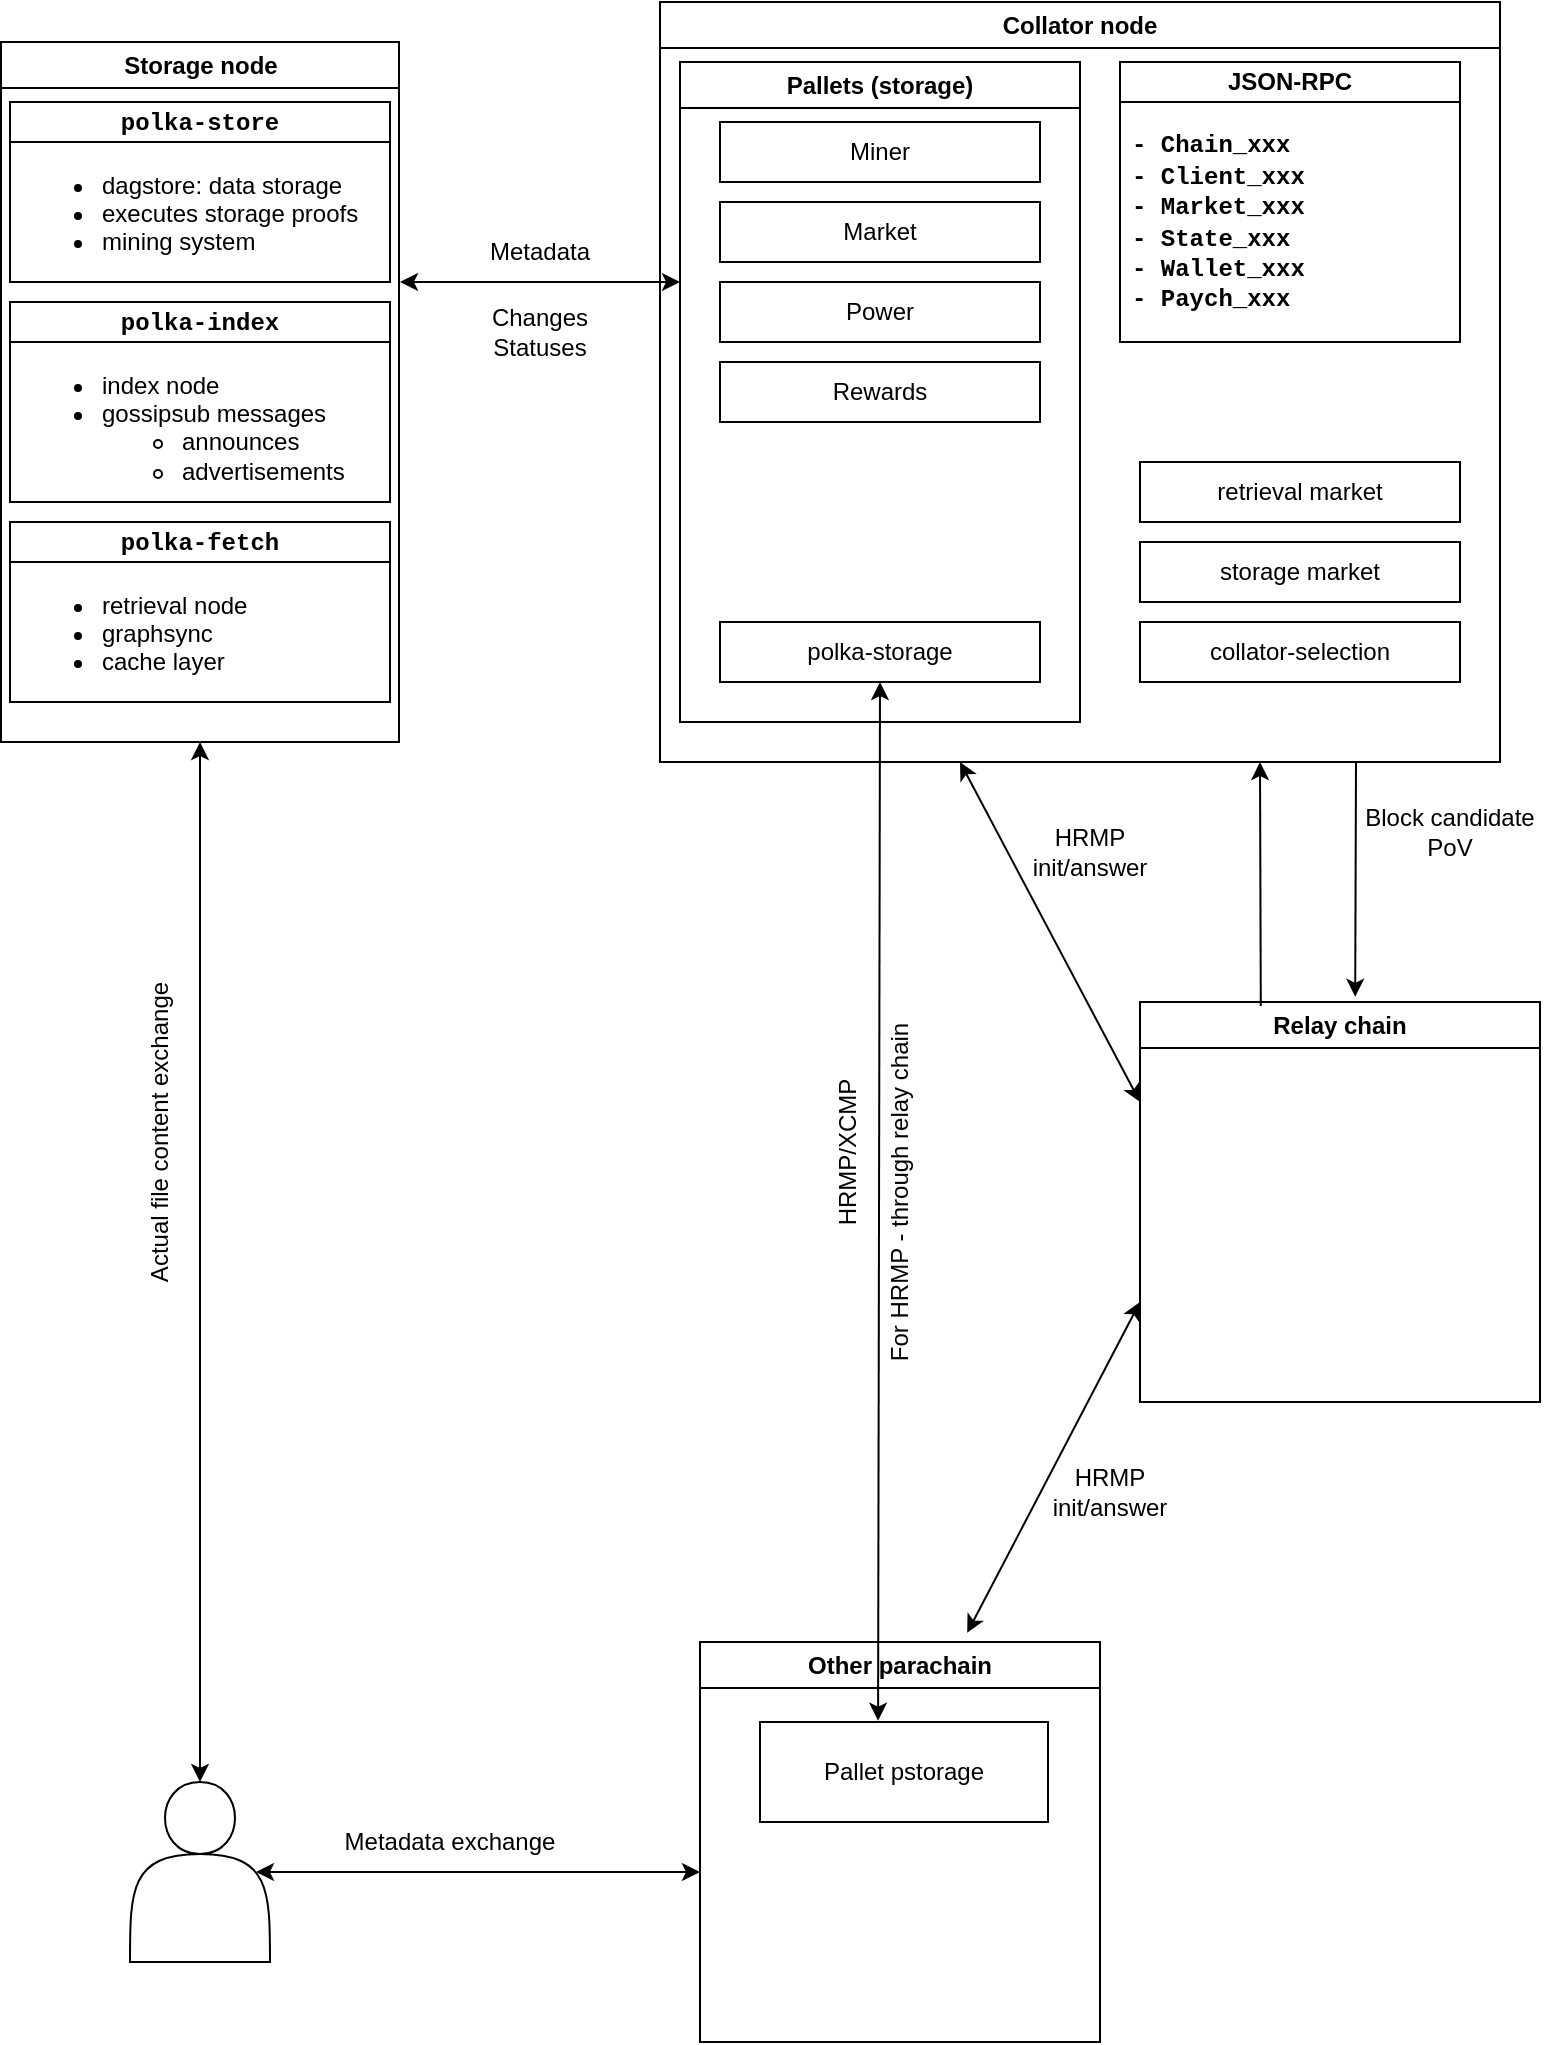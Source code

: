 <mxfile version="21.7.5" type="device">
  <diagram name="Strona-1" id="t98Vd1P6VPM0z_sbbXzH">
    <mxGraphModel dx="1126" dy="929" grid="1" gridSize="10" guides="1" tooltips="1" connect="1" arrows="1" fold="1" page="1" pageScale="1" pageWidth="827" pageHeight="1169" math="0" shadow="0">
      <root>
        <mxCell id="0" />
        <mxCell id="1" parent="0" />
        <mxCell id="o_l1yz-4ySc_3IZXcbdp-1" value="Other parachain" style="swimlane;whiteSpace=wrap;html=1;" parent="1" vertex="1">
          <mxGeometry x="370" y="860" width="200" height="200" as="geometry" />
        </mxCell>
        <mxCell id="o_l1yz-4ySc_3IZXcbdp-19" value="Pallet pstorage" style="rounded=0;whiteSpace=wrap;html=1;" parent="o_l1yz-4ySc_3IZXcbdp-1" vertex="1">
          <mxGeometry x="30" y="40" width="144" height="50" as="geometry" />
        </mxCell>
        <mxCell id="o_l1yz-4ySc_3IZXcbdp-2" value="Relay chain" style="swimlane;whiteSpace=wrap;html=1;" parent="1" vertex="1">
          <mxGeometry x="590" y="540" width="200" height="200" as="geometry" />
        </mxCell>
        <mxCell id="o_l1yz-4ySc_3IZXcbdp-3" value="Collator node" style="swimlane;whiteSpace=wrap;html=1;startSize=23;" parent="1" vertex="1">
          <mxGeometry x="350" y="40" width="420" height="380" as="geometry" />
        </mxCell>
        <mxCell id="o_l1yz-4ySc_3IZXcbdp-20" value="Pallets (storage)" style="swimlane;whiteSpace=wrap;html=1;" parent="o_l1yz-4ySc_3IZXcbdp-3" vertex="1">
          <mxGeometry x="10" y="30" width="200" height="330" as="geometry" />
        </mxCell>
        <mxCell id="o_l1yz-4ySc_3IZXcbdp-18" value="polka-storage" style="rounded=0;whiteSpace=wrap;html=1;" parent="o_l1yz-4ySc_3IZXcbdp-20" vertex="1">
          <mxGeometry x="20" y="280" width="160" height="30" as="geometry" />
        </mxCell>
        <mxCell id="o_l1yz-4ySc_3IZXcbdp-24" value="Miner" style="rounded=0;whiteSpace=wrap;html=1;" parent="o_l1yz-4ySc_3IZXcbdp-20" vertex="1">
          <mxGeometry x="20" y="30" width="160" height="30" as="geometry" />
        </mxCell>
        <mxCell id="o_l1yz-4ySc_3IZXcbdp-23" value="Market" style="rounded=0;whiteSpace=wrap;html=1;" parent="o_l1yz-4ySc_3IZXcbdp-20" vertex="1">
          <mxGeometry x="20" y="70" width="160" height="30" as="geometry" />
        </mxCell>
        <mxCell id="o_l1yz-4ySc_3IZXcbdp-22" value="Power" style="rounded=0;whiteSpace=wrap;html=1;" parent="o_l1yz-4ySc_3IZXcbdp-20" vertex="1">
          <mxGeometry x="20" y="110" width="160" height="30" as="geometry" />
        </mxCell>
        <mxCell id="o_l1yz-4ySc_3IZXcbdp-39" value="Rewards" style="rounded=0;whiteSpace=wrap;html=1;" parent="o_l1yz-4ySc_3IZXcbdp-20" vertex="1">
          <mxGeometry x="20" y="150" width="160" height="30" as="geometry" />
        </mxCell>
        <mxCell id="o_l1yz-4ySc_3IZXcbdp-35" value="collator-selection" style="rounded=0;whiteSpace=wrap;html=1;" parent="o_l1yz-4ySc_3IZXcbdp-3" vertex="1">
          <mxGeometry x="240" y="310" width="160" height="30" as="geometry" />
        </mxCell>
        <mxCell id="__jCShhWQYsInN_t6Zmp-7" value="&lt;b&gt;JSON-RPC&lt;/b&gt;" style="swimlane;fontStyle=0;childLayout=stackLayout;horizontal=1;startSize=20;horizontalStack=0;resizeParent=1;resizeParentMax=0;resizeLast=0;collapsible=1;marginBottom=0;whiteSpace=wrap;html=1;" parent="o_l1yz-4ySc_3IZXcbdp-3" vertex="1">
          <mxGeometry x="230" y="30" width="170" height="140" as="geometry" />
        </mxCell>
        <mxCell id="__jCShhWQYsInN_t6Zmp-8" value="&lt;font face=&quot;Courier New&quot;&gt;&lt;b&gt;- Chain_xxx&lt;br&gt;- Client_xxx&lt;br&gt;- Market_xxx&lt;br&gt;- State_xxx&lt;br&gt;- Wallet_xxx&lt;br&gt;- Paych_xxx&lt;br&gt;&lt;/b&gt;&lt;/font&gt;" style="text;strokeColor=none;fillColor=none;align=left;verticalAlign=middle;spacingLeft=4;spacingRight=4;overflow=hidden;points=[[0,0.5],[1,0.5]];portConstraint=eastwest;rotatable=0;whiteSpace=wrap;html=1;" parent="__jCShhWQYsInN_t6Zmp-7" vertex="1">
          <mxGeometry y="20" width="170" height="120" as="geometry" />
        </mxCell>
        <mxCell id="WGzDNo85-J-kWO_Wo8dR-1" value="retrieval market" style="rounded=0;whiteSpace=wrap;html=1;" parent="o_l1yz-4ySc_3IZXcbdp-3" vertex="1">
          <mxGeometry x="240" y="230" width="160" height="30" as="geometry" />
        </mxCell>
        <mxCell id="WGzDNo85-J-kWO_Wo8dR-2" value="storage market" style="rounded=0;whiteSpace=wrap;html=1;" parent="o_l1yz-4ySc_3IZXcbdp-3" vertex="1">
          <mxGeometry x="240" y="270" width="160" height="30" as="geometry" />
        </mxCell>
        <mxCell id="o_l1yz-4ySc_3IZXcbdp-7" value="" style="endArrow=classic;html=1;rounded=0;exitX=0.302;exitY=0.01;exitDx=0;exitDy=0;exitPerimeter=0;" parent="1" source="o_l1yz-4ySc_3IZXcbdp-2" edge="1">
          <mxGeometry width="50" height="50" relative="1" as="geometry">
            <mxPoint x="390" y="620" as="sourcePoint" />
            <mxPoint x="650" y="420" as="targetPoint" />
          </mxGeometry>
        </mxCell>
        <mxCell id="o_l1yz-4ySc_3IZXcbdp-8" value="Block candidate&lt;br&gt;PoV&lt;br&gt;" style="text;strokeColor=none;align=center;fillColor=none;html=1;verticalAlign=middle;whiteSpace=wrap;rounded=0;" parent="1" vertex="1">
          <mxGeometry x="690" y="440" width="110" height="30" as="geometry" />
        </mxCell>
        <mxCell id="o_l1yz-4ySc_3IZXcbdp-9" value="HRMP init/answer" style="text;strokeColor=none;align=center;fillColor=none;html=1;verticalAlign=middle;whiteSpace=wrap;rounded=0;" parent="1" vertex="1">
          <mxGeometry x="530" y="770" width="90" height="30" as="geometry" />
        </mxCell>
        <mxCell id="o_l1yz-4ySc_3IZXcbdp-10" value="" style="endArrow=classic;startArrow=classic;html=1;rounded=0;entryX=0.5;entryY=1;entryDx=0;entryDy=0;exitX=0.41;exitY=-0.013;exitDx=0;exitDy=0;exitPerimeter=0;" parent="1" source="o_l1yz-4ySc_3IZXcbdp-19" target="o_l1yz-4ySc_3IZXcbdp-18" edge="1">
          <mxGeometry width="50" height="50" relative="1" as="geometry">
            <mxPoint x="390" y="620" as="sourcePoint" />
            <mxPoint x="440" y="570" as="targetPoint" />
          </mxGeometry>
        </mxCell>
        <mxCell id="o_l1yz-4ySc_3IZXcbdp-15" value="" style="shape=actor;whiteSpace=wrap;html=1;" parent="1" vertex="1">
          <mxGeometry x="85" y="930" width="70" height="90" as="geometry" />
        </mxCell>
        <mxCell id="o_l1yz-4ySc_3IZXcbdp-16" value="" style="endArrow=classic;startArrow=classic;html=1;rounded=0;entryX=0.9;entryY=0.5;entryDx=0;entryDy=0;entryPerimeter=0;" parent="1" target="o_l1yz-4ySc_3IZXcbdp-15" edge="1">
          <mxGeometry width="50" height="50" relative="1" as="geometry">
            <mxPoint x="370" y="975" as="sourcePoint" />
            <mxPoint x="140" y="975" as="targetPoint" />
          </mxGeometry>
        </mxCell>
        <mxCell id="o_l1yz-4ySc_3IZXcbdp-17" value="Metadata exchange" style="text;strokeColor=none;align=center;fillColor=none;html=1;verticalAlign=middle;whiteSpace=wrap;rounded=0;" parent="1" vertex="1">
          <mxGeometry x="190" y="945" width="110" height="30" as="geometry" />
        </mxCell>
        <mxCell id="o_l1yz-4ySc_3IZXcbdp-27" value="" style="endArrow=classic;startArrow=classic;html=1;rounded=0;exitX=0;exitY=0.25;exitDx=0;exitDy=0;" parent="1" source="o_l1yz-4ySc_3IZXcbdp-2" edge="1">
          <mxGeometry width="50" height="50" relative="1" as="geometry">
            <mxPoint x="390" y="720" as="sourcePoint" />
            <mxPoint x="500" y="420" as="targetPoint" />
          </mxGeometry>
        </mxCell>
        <mxCell id="o_l1yz-4ySc_3IZXcbdp-28" value="" style="endArrow=classic;startArrow=classic;html=1;rounded=0;entryX=0;entryY=0.75;entryDx=0;entryDy=0;exitX=0.668;exitY=-0.023;exitDx=0;exitDy=0;exitPerimeter=0;" parent="1" source="o_l1yz-4ySc_3IZXcbdp-1" target="o_l1yz-4ySc_3IZXcbdp-2" edge="1">
          <mxGeometry width="50" height="50" relative="1" as="geometry">
            <mxPoint x="390" y="720" as="sourcePoint" />
            <mxPoint x="440" y="670" as="targetPoint" />
          </mxGeometry>
        </mxCell>
        <mxCell id="o_l1yz-4ySc_3IZXcbdp-29" value="HRMP init/answer" style="text;strokeColor=none;align=center;fillColor=none;html=1;verticalAlign=middle;whiteSpace=wrap;rounded=0;" parent="1" vertex="1">
          <mxGeometry x="520" y="450" width="90" height="30" as="geometry" />
        </mxCell>
        <mxCell id="o_l1yz-4ySc_3IZXcbdp-30" value="HRMP/XCMP" style="text;strokeColor=none;align=center;fillColor=none;html=1;verticalAlign=middle;whiteSpace=wrap;rounded=0;rotation=-90;" parent="1" vertex="1">
          <mxGeometry x="414" y="600" width="60" height="30" as="geometry" />
        </mxCell>
        <mxCell id="o_l1yz-4ySc_3IZXcbdp-31" value="Storage node" style="swimlane;whiteSpace=wrap;html=1;" parent="1" vertex="1">
          <mxGeometry x="20.5" y="60" width="199" height="350" as="geometry" />
        </mxCell>
        <mxCell id="bUi4bZD0Gn7u9ixiXcDJ-1" value="&lt;font face=&quot;Courier New&quot;&gt;&lt;b&gt;polka-index&lt;/b&gt;&lt;/font&gt;" style="swimlane;fontStyle=0;childLayout=stackLayout;horizontal=1;startSize=20;horizontalStack=0;resizeParent=1;resizeParentMax=0;resizeLast=0;collapsible=1;marginBottom=0;whiteSpace=wrap;html=1;" parent="o_l1yz-4ySc_3IZXcbdp-31" vertex="1">
          <mxGeometry x="4.5" y="130" width="190" height="100" as="geometry" />
        </mxCell>
        <mxCell id="bUi4bZD0Gn7u9ixiXcDJ-2" value="&lt;ul&gt;&lt;li&gt;index node&lt;/li&gt;&lt;li&gt;gossipsub messages&amp;nbsp;&lt;/li&gt;&lt;ul&gt;&lt;li&gt;announces&lt;/li&gt;&lt;li&gt;advertisements&lt;/li&gt;&lt;/ul&gt;&lt;/ul&gt;" style="text;strokeColor=none;fillColor=none;align=left;verticalAlign=middle;spacingLeft=4;spacingRight=4;overflow=hidden;points=[[0,0.5],[1,0.5]];portConstraint=eastwest;rotatable=0;whiteSpace=wrap;html=1;" parent="bUi4bZD0Gn7u9ixiXcDJ-1" vertex="1">
          <mxGeometry y="20" width="190" height="80" as="geometry" />
        </mxCell>
        <mxCell id="bUi4bZD0Gn7u9ixiXcDJ-3" value="&lt;font face=&quot;Courier New&quot;&gt;&lt;b&gt;polka-fetch&lt;/b&gt;&lt;/font&gt;" style="swimlane;fontStyle=0;childLayout=stackLayout;horizontal=1;startSize=20;horizontalStack=0;resizeParent=1;resizeParentMax=0;resizeLast=0;collapsible=1;marginBottom=0;whiteSpace=wrap;html=1;" parent="o_l1yz-4ySc_3IZXcbdp-31" vertex="1">
          <mxGeometry x="4.5" y="240" width="190" height="90" as="geometry" />
        </mxCell>
        <mxCell id="bUi4bZD0Gn7u9ixiXcDJ-4" value="&lt;ul&gt;&lt;li&gt;retrieval node&lt;/li&gt;&lt;li&gt;graphsync&lt;/li&gt;&lt;li&gt;cache layer&lt;/li&gt;&lt;/ul&gt;" style="text;strokeColor=none;fillColor=none;align=left;verticalAlign=middle;spacingLeft=4;spacingRight=4;overflow=hidden;points=[[0,0.5],[1,0.5]];portConstraint=eastwest;rotatable=0;whiteSpace=wrap;html=1;" parent="bUi4bZD0Gn7u9ixiXcDJ-3" vertex="1">
          <mxGeometry y="20" width="190" height="70" as="geometry" />
        </mxCell>
        <mxCell id="__jCShhWQYsInN_t6Zmp-2" value="&lt;font face=&quot;Courier New&quot;&gt;&lt;b&gt;polka-store&lt;/b&gt;&lt;/font&gt;" style="swimlane;fontStyle=0;childLayout=stackLayout;horizontal=1;startSize=20;horizontalStack=0;resizeParent=1;resizeParentMax=0;resizeLast=0;collapsible=1;marginBottom=0;whiteSpace=wrap;html=1;" parent="o_l1yz-4ySc_3IZXcbdp-31" vertex="1">
          <mxGeometry x="4.5" y="30" width="190" height="90" as="geometry" />
        </mxCell>
        <mxCell id="__jCShhWQYsInN_t6Zmp-3" value="&lt;ul&gt;&lt;li&gt;&lt;span style=&quot;background-color: initial;&quot;&gt;dagstore: data storage&lt;/span&gt;&lt;/li&gt;&lt;li&gt;executes storage proofs&lt;/li&gt;&lt;li&gt;mining system&lt;br&gt;&lt;/li&gt;&lt;/ul&gt;" style="text;strokeColor=none;fillColor=none;align=left;verticalAlign=middle;spacingLeft=4;spacingRight=4;overflow=hidden;points=[[0,0.5],[1,0.5]];portConstraint=eastwest;rotatable=0;whiteSpace=wrap;html=1;" parent="__jCShhWQYsInN_t6Zmp-2" vertex="1">
          <mxGeometry y="20" width="190" height="70" as="geometry" />
        </mxCell>
        <mxCell id="o_l1yz-4ySc_3IZXcbdp-32" value="" style="endArrow=classic;startArrow=classic;html=1;rounded=0;entryX=0.5;entryY=1;entryDx=0;entryDy=0;exitX=0.5;exitY=0;exitDx=0;exitDy=0;" parent="1" source="o_l1yz-4ySc_3IZXcbdp-15" target="o_l1yz-4ySc_3IZXcbdp-31" edge="1">
          <mxGeometry width="50" height="50" relative="1" as="geometry">
            <mxPoint x="390" y="720" as="sourcePoint" />
            <mxPoint x="440" y="670" as="targetPoint" />
          </mxGeometry>
        </mxCell>
        <mxCell id="o_l1yz-4ySc_3IZXcbdp-33" value="Actual file content exchange" style="text;strokeColor=none;align=center;fillColor=none;html=1;verticalAlign=middle;whiteSpace=wrap;rounded=0;rotation=-90;" parent="1" vertex="1">
          <mxGeometry x="10" y="590" width="180" height="30" as="geometry" />
        </mxCell>
        <mxCell id="o_l1yz-4ySc_3IZXcbdp-38" value="" style="endArrow=classic;html=1;rounded=0;entryX=0.538;entryY=-0.013;entryDx=0;entryDy=0;entryPerimeter=0;" parent="1" target="o_l1yz-4ySc_3IZXcbdp-2" edge="1">
          <mxGeometry width="50" height="50" relative="1" as="geometry">
            <mxPoint x="698" y="420" as="sourcePoint" />
            <mxPoint x="440" y="370" as="targetPoint" />
          </mxGeometry>
        </mxCell>
        <mxCell id="o_l1yz-4ySc_3IZXcbdp-40" value="" style="endArrow=classic;startArrow=classic;html=1;rounded=0;" parent="1" edge="1">
          <mxGeometry width="50" height="50" relative="1" as="geometry">
            <mxPoint x="220" y="180" as="sourcePoint" />
            <mxPoint x="360" y="180" as="targetPoint" />
          </mxGeometry>
        </mxCell>
        <mxCell id="o_l1yz-4ySc_3IZXcbdp-41" value="Metadata" style="text;strokeColor=none;align=center;fillColor=none;html=1;verticalAlign=middle;whiteSpace=wrap;rounded=0;" parent="1" vertex="1">
          <mxGeometry x="260" y="150" width="60" height="30" as="geometry" />
        </mxCell>
        <mxCell id="o_l1yz-4ySc_3IZXcbdp-42" value="Changes&lt;br&gt;Statuses" style="text;strokeColor=none;align=center;fillColor=none;html=1;verticalAlign=middle;whiteSpace=wrap;rounded=0;" parent="1" vertex="1">
          <mxGeometry x="260" y="190" width="60" height="30" as="geometry" />
        </mxCell>
        <mxCell id="D4XY2gPRnAjuWUncPWft-1" value="For HRMP - through relay chain" style="text;strokeColor=none;align=center;fillColor=none;html=1;verticalAlign=middle;whiteSpace=wrap;rounded=0;rotation=-90;" parent="1" vertex="1">
          <mxGeometry x="350" y="620" width="240" height="30" as="geometry" />
        </mxCell>
      </root>
    </mxGraphModel>
  </diagram>
</mxfile>

